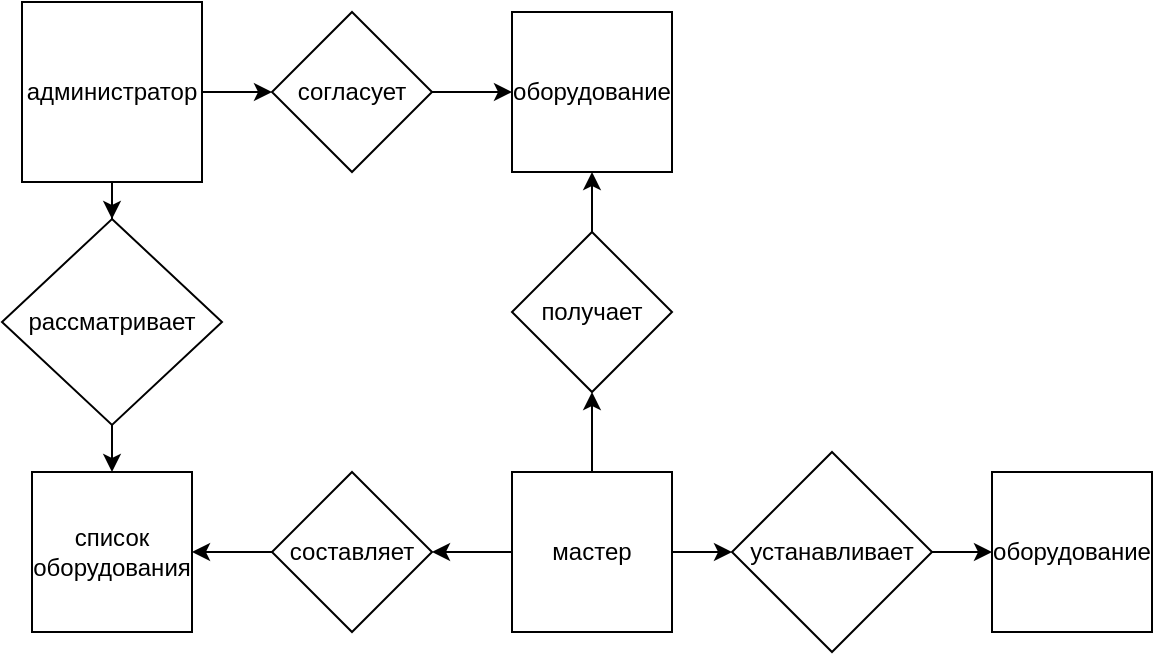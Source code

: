 <mxfile version="12.3.1" type="google" pages="1"><diagram id="qnbokdmT4AS4hGvIppj1" name="Page-1"><mxGraphModel dx="706" dy="374" grid="1" gridSize="10" guides="1" tooltips="1" connect="1" arrows="1" fold="1" page="1" pageScale="1" pageWidth="827" pageHeight="1169" math="0" shadow="0"><root><mxCell id="0"/><mxCell id="1" parent="0"/><mxCell id="YRJL9z4edWz9Y3todM3R-16" style="edgeStyle=orthogonalEdgeStyle;rounded=0;orthogonalLoop=1;jettySize=auto;html=1;entryX=0;entryY=0.5;entryDx=0;entryDy=0;" edge="1" parent="1" source="YRJL9z4edWz9Y3todM3R-1" target="YRJL9z4edWz9Y3todM3R-5"><mxGeometry relative="1" as="geometry"/></mxCell><mxCell id="YRJL9z4edWz9Y3todM3R-28" style="edgeStyle=orthogonalEdgeStyle;rounded=0;orthogonalLoop=1;jettySize=auto;html=1;" edge="1" parent="1" source="YRJL9z4edWz9Y3todM3R-1" target="YRJL9z4edWz9Y3todM3R-21"><mxGeometry relative="1" as="geometry"/></mxCell><mxCell id="YRJL9z4edWz9Y3todM3R-1" value="администратор" style="whiteSpace=wrap;html=1;aspect=fixed;" vertex="1" parent="1"><mxGeometry x="15" y="105" width="90" height="90" as="geometry"/></mxCell><mxCell id="YRJL9z4edWz9Y3todM3R-18" style="edgeStyle=orthogonalEdgeStyle;rounded=0;orthogonalLoop=1;jettySize=auto;html=1;entryX=0.5;entryY=1;entryDx=0;entryDy=0;" edge="1" parent="1" source="YRJL9z4edWz9Y3todM3R-3" target="YRJL9z4edWz9Y3todM3R-11"><mxGeometry relative="1" as="geometry"/></mxCell><mxCell id="YRJL9z4edWz9Y3todM3R-23" style="edgeStyle=orthogonalEdgeStyle;rounded=0;orthogonalLoop=1;jettySize=auto;html=1;" edge="1" parent="1" source="YRJL9z4edWz9Y3todM3R-3" target="YRJL9z4edWz9Y3todM3R-22"><mxGeometry relative="1" as="geometry"/></mxCell><mxCell id="YRJL9z4edWz9Y3todM3R-31" style="edgeStyle=orthogonalEdgeStyle;rounded=0;orthogonalLoop=1;jettySize=auto;html=1;" edge="1" parent="1" source="YRJL9z4edWz9Y3todM3R-3" target="YRJL9z4edWz9Y3todM3R-30"><mxGeometry relative="1" as="geometry"/></mxCell><mxCell id="YRJL9z4edWz9Y3todM3R-3" value="мастер" style="whiteSpace=wrap;html=1;aspect=fixed;" vertex="1" parent="1"><mxGeometry x="260" y="340" width="80" height="80" as="geometry"/></mxCell><mxCell id="YRJL9z4edWz9Y3todM3R-4" value="оборудование" style="whiteSpace=wrap;html=1;aspect=fixed;" vertex="1" parent="1"><mxGeometry x="260" y="110" width="80" height="80" as="geometry"/></mxCell><mxCell id="YRJL9z4edWz9Y3todM3R-17" style="edgeStyle=orthogonalEdgeStyle;rounded=0;orthogonalLoop=1;jettySize=auto;html=1;entryX=0;entryY=0.5;entryDx=0;entryDy=0;" edge="1" parent="1" source="YRJL9z4edWz9Y3todM3R-5" target="YRJL9z4edWz9Y3todM3R-4"><mxGeometry relative="1" as="geometry"/></mxCell><mxCell id="YRJL9z4edWz9Y3todM3R-5" value="согласует" style="rhombus;whiteSpace=wrap;html=1;" vertex="1" parent="1"><mxGeometry x="140" y="110" width="80" height="80" as="geometry"/></mxCell><mxCell id="YRJL9z4edWz9Y3todM3R-19" style="edgeStyle=orthogonalEdgeStyle;rounded=0;orthogonalLoop=1;jettySize=auto;html=1;" edge="1" parent="1" source="YRJL9z4edWz9Y3todM3R-11" target="YRJL9z4edWz9Y3todM3R-4"><mxGeometry relative="1" as="geometry"/></mxCell><mxCell id="YRJL9z4edWz9Y3todM3R-11" value="получает" style="rhombus;whiteSpace=wrap;html=1;" vertex="1" parent="1"><mxGeometry x="260" y="220" width="80" height="80" as="geometry"/></mxCell><mxCell id="YRJL9z4edWz9Y3todM3R-20" value="список оборудования" style="whiteSpace=wrap;html=1;aspect=fixed;" vertex="1" parent="1"><mxGeometry x="20" y="340" width="80" height="80" as="geometry"/></mxCell><mxCell id="YRJL9z4edWz9Y3todM3R-27" style="edgeStyle=orthogonalEdgeStyle;rounded=0;orthogonalLoop=1;jettySize=auto;html=1;entryX=0.5;entryY=0;entryDx=0;entryDy=0;" edge="1" parent="1" source="YRJL9z4edWz9Y3todM3R-21" target="YRJL9z4edWz9Y3todM3R-20"><mxGeometry relative="1" as="geometry"/></mxCell><mxCell id="YRJL9z4edWz9Y3todM3R-21" value="рассматривает" style="rhombus;whiteSpace=wrap;html=1;" vertex="1" parent="1"><mxGeometry x="5" y="213.5" width="110" height="103" as="geometry"/></mxCell><mxCell id="YRJL9z4edWz9Y3todM3R-24" style="edgeStyle=orthogonalEdgeStyle;rounded=0;orthogonalLoop=1;jettySize=auto;html=1;" edge="1" parent="1" source="YRJL9z4edWz9Y3todM3R-22" target="YRJL9z4edWz9Y3todM3R-20"><mxGeometry relative="1" as="geometry"/></mxCell><mxCell id="YRJL9z4edWz9Y3todM3R-22" value="составляет" style="rhombus;whiteSpace=wrap;html=1;" vertex="1" parent="1"><mxGeometry x="140" y="340" width="80" height="80" as="geometry"/></mxCell><mxCell id="YRJL9z4edWz9Y3todM3R-29" value="оборудование" style="whiteSpace=wrap;html=1;aspect=fixed;" vertex="1" parent="1"><mxGeometry x="500" y="340" width="80" height="80" as="geometry"/></mxCell><mxCell id="YRJL9z4edWz9Y3todM3R-32" style="edgeStyle=orthogonalEdgeStyle;rounded=0;orthogonalLoop=1;jettySize=auto;html=1;entryX=0;entryY=0.5;entryDx=0;entryDy=0;" edge="1" parent="1" source="YRJL9z4edWz9Y3todM3R-30" target="YRJL9z4edWz9Y3todM3R-29"><mxGeometry relative="1" as="geometry"/></mxCell><mxCell id="YRJL9z4edWz9Y3todM3R-30" value="устанавливает" style="rhombus;whiteSpace=wrap;html=1;" vertex="1" parent="1"><mxGeometry x="370" y="330" width="100" height="100" as="geometry"/></mxCell></root></mxGraphModel></diagram></mxfile>